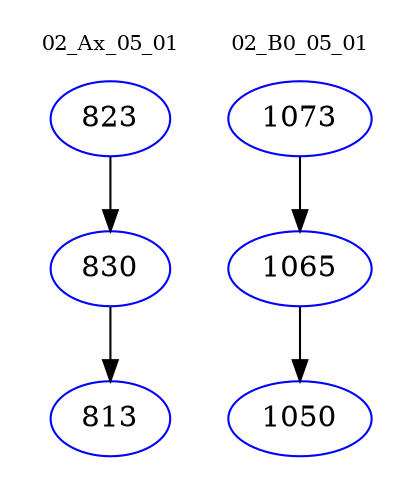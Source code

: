 digraph{
subgraph cluster_0 {
color = white
label = "02_Ax_05_01";
fontsize=10;
T0_823 [label="823", color="blue"]
T0_823 -> T0_830 [color="black"]
T0_830 [label="830", color="blue"]
T0_830 -> T0_813 [color="black"]
T0_813 [label="813", color="blue"]
}
subgraph cluster_1 {
color = white
label = "02_B0_05_01";
fontsize=10;
T1_1073 [label="1073", color="blue"]
T1_1073 -> T1_1065 [color="black"]
T1_1065 [label="1065", color="blue"]
T1_1065 -> T1_1050 [color="black"]
T1_1050 [label="1050", color="blue"]
}
}
